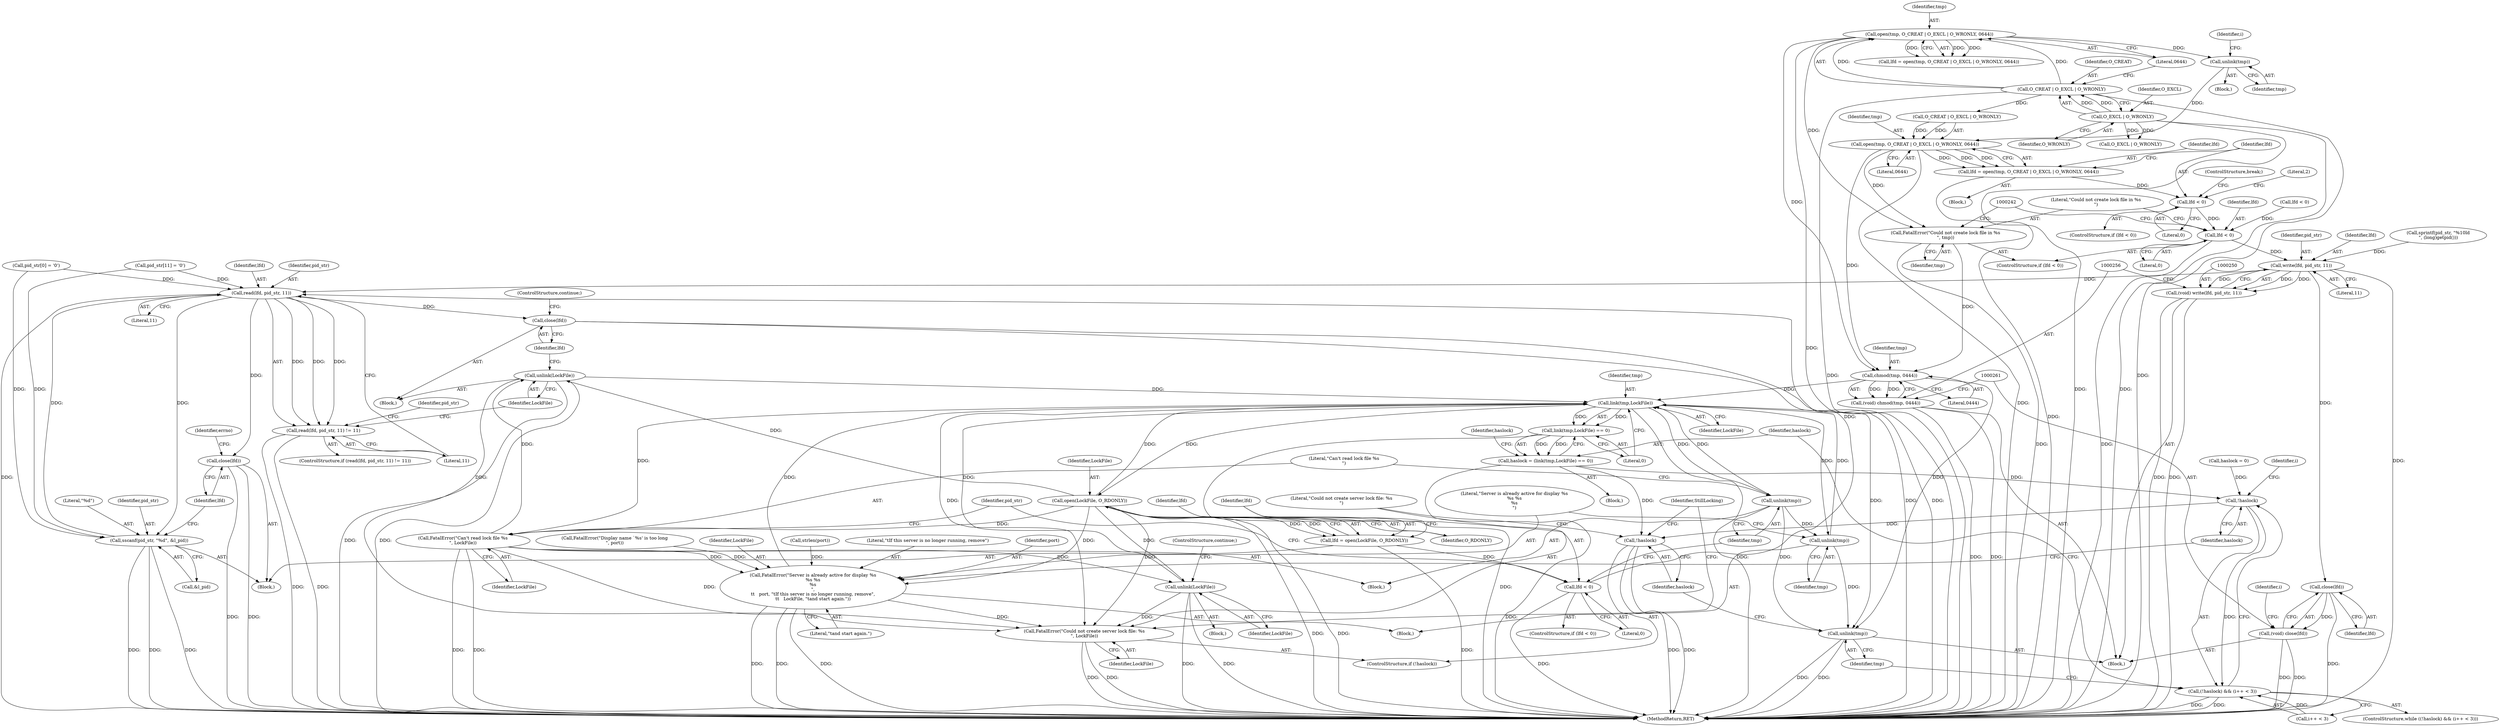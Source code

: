 digraph "0_xserver_6ba44b91e37622ef8c146d8f2ac92d708a18ed34@API" {
"1000204" [label="(Call,unlink(tmp))"];
"1000180" [label="(Call,open(tmp, O_CREAT | O_EXCL | O_WRONLY, 0644))"];
"1000182" [label="(Call,O_CREAT | O_EXCL | O_WRONLY)"];
"1000184" [label="(Call,O_EXCL | O_WRONLY)"];
"1000215" [label="(Call,open(tmp, O_CREAT | O_EXCL | O_WRONLY, 0644))"];
"1000213" [label="(Call,lfd = open(tmp, O_CREAT | O_EXCL | O_WRONLY, 0644))"];
"1000224" [label="(Call,lfd < 0)"];
"1000235" [label="(Call,lfd < 0)"];
"1000251" [label="(Call,write(lfd, pid_str, 11))"];
"1000249" [label="(Call,(void) write(lfd, pid_str, 11))"];
"1000262" [label="(Call,close(lfd))"];
"1000260" [label="(Call,(void) close(lfd))"];
"1000314" [label="(Call,read(lfd, pid_str, 11))"];
"1000313" [label="(Call,read(lfd, pid_str, 11) != 11)"];
"1000322" [label="(Call,close(lfd))"];
"1000330" [label="(Call,sscanf(pid_str, \"%d\", &l_pid))"];
"1000335" [label="(Call,close(lfd))"];
"1000238" [label="(Call,FatalError(\"Could not create lock file in %s\n\", tmp))"];
"1000257" [label="(Call,chmod(tmp, 0444))"];
"1000255" [label="(Call,(void) chmod(tmp, 0444))"];
"1000282" [label="(Call,link(tmp,LockFile))"];
"1000281" [label="(Call,link(tmp,LockFile) == 0)"];
"1000279" [label="(Call,haslock = (link(tmp,LockFile) == 0))"];
"1000272" [label="(Call,!haslock)"];
"1000271" [label="(Call,(!haslock) && (i++ < 3))"];
"1000382" [label="(Call,!haslock)"];
"1000294" [label="(Call,open(LockFile, O_RDONLY))"];
"1000292" [label="(Call,lfd = open(LockFile, O_RDONLY))"];
"1000298" [label="(Call,lfd < 0)"];
"1000304" [label="(Call,FatalError(\"Can't read lock file %s\n\", LockFile))"];
"1000320" [label="(Call,unlink(LockFile))"];
"1000384" [label="(Call,FatalError(\"Could not create server lock file: %s\n\", LockFile))"];
"1000354" [label="(Call,unlink(LockFile))"];
"1000373" [label="(Call,FatalError(\"Server is already active for display %s\n%s %s\n%s\n\",\n\t\t   port, \"\tIf this server is no longer running, remove\",\n\t\t   LockFile, \"\tand start again.\"))"];
"1000302" [label="(Call,unlink(tmp))"];
"1000371" [label="(Call,unlink(tmp))"];
"1000379" [label="(Call,unlink(tmp))"];
"1000219" [label="(Call,O_EXCL | O_WRONLY)"];
"1000263" [label="(Identifier,lfd)"];
"1000274" [label="(Call,i++ < 3)"];
"1000249" [label="(Call,(void) write(lfd, pid_str, 11))"];
"1000272" [label="(Call,!haslock)"];
"1000371" [label="(Call,unlink(tmp))"];
"1000384" [label="(Call,FatalError(\"Could not create server lock file: %s\n\", LockFile))"];
"1000378" [label="(Literal,\"\tand start again.\")"];
"1000257" [label="(Call,chmod(tmp, 0444))"];
"1000320" [label="(Call,unlink(LockFile))"];
"1000303" [label="(Identifier,tmp)"];
"1000213" [label="(Call,lfd = open(tmp, O_CREAT | O_EXCL | O_WRONLY, 0644))"];
"1000280" [label="(Identifier,haslock)"];
"1000297" [label="(ControlStructure,if (lfd < 0))"];
"1000291" [label="(Block,)"];
"1000165" [label="(Call,FatalError(\"Display name `%s' is too long\n\", port))"];
"1000292" [label="(Call,lfd = open(LockFile, O_RDONLY))"];
"1000377" [label="(Identifier,LockFile)"];
"1000281" [label="(Call,link(tmp,LockFile) == 0)"];
"1000154" [label="(Call,strlen(port))"];
"1000254" [label="(Literal,11)"];
"1000304" [label="(Call,FatalError(\"Can't read lock file %s\n\", LockFile))"];
"1000390" [label="(MethodReturn,RET)"];
"1000239" [label="(Literal,\"Could not create lock file in %s\n\")"];
"1000230" [label="(ControlStructure,break;)"];
"1000312" [label="(ControlStructure,if (read(lfd, pid_str, 11) != 11))"];
"1000282" [label="(Call,link(tmp,LockFile))"];
"1000270" [label="(ControlStructure,while ((!haslock) && (i++ < 3)))"];
"1000278" [label="(Block,)"];
"1000222" [label="(Literal,0644)"];
"1000186" [label="(Identifier,O_WRONLY)"];
"1000327" [label="(Identifier,pid_str)"];
"1000183" [label="(Identifier,O_CREAT)"];
"1000356" [label="(ControlStructure,continue;)"];
"1000380" [label="(Identifier,tmp)"];
"1000228" [label="(Literal,2)"];
"1000306" [label="(Identifier,LockFile)"];
"1000293" [label="(Identifier,lfd)"];
"1000185" [label="(Identifier,O_EXCL)"];
"1000300" [label="(Literal,0)"];
"1000382" [label="(Call,!haslock)"];
"1000374" [label="(Literal,\"Server is already active for display %s\n%s %s\n%s\n\")"];
"1000373" [label="(Call,FatalError(\"Server is already active for display %s\n%s %s\n%s\n\",\n\t\t   port, \"\tIf this server is no longer running, remove\",\n\t\t   LockFile, \"\tand start again.\"))"];
"1000243" [label="(Call,sprintf(pid_str, \"%10ld\n\", (long)getpid()))"];
"1000294" [label="(Call,open(LockFile, O_RDONLY))"];
"1000376" [label="(Literal,\"\tIf this server is no longer running, remove\")"];
"1000203" [label="(Block,)"];
"1000236" [label="(Identifier,lfd)"];
"1000309" [label="(Identifier,pid_str)"];
"1000283" [label="(Identifier,tmp)"];
"1000299" [label="(Identifier,lfd)"];
"1000205" [label="(Identifier,tmp)"];
"1000318" [label="(Literal,11)"];
"1000323" [label="(Identifier,lfd)"];
"1000260" [label="(Call,(void) close(lfd))"];
"1000184" [label="(Call,O_EXCL | O_WRONLY)"];
"1000307" [label="(Call,pid_str[0] = '\0')"];
"1000381" [label="(ControlStructure,if (!haslock))"];
"1000182" [label="(Call,O_CREAT | O_EXCL | O_WRONLY)"];
"1000385" [label="(Literal,\"Could not create server lock file: %s\n\")"];
"1000284" [label="(Identifier,LockFile)"];
"1000375" [label="(Identifier,port)"];
"1000313" [label="(Call,read(lfd, pid_str, 11) != 11)"];
"1000287" [label="(Identifier,haslock)"];
"1000259" [label="(Literal,0444)"];
"1000207" [label="(Identifier,i)"];
"1000235" [label="(Call,lfd < 0)"];
"1000332" [label="(Literal,\"%d\")"];
"1000237" [label="(Literal,0)"];
"1000267" [label="(Call,haslock = 0)"];
"1000298" [label="(Call,lfd < 0)"];
"1000333" [label="(Call,&l_pid)"];
"1000251" [label="(Call,write(lfd, pid_str, 11))"];
"1000217" [label="(Call,O_CREAT | O_EXCL | O_WRONLY)"];
"1000240" [label="(Identifier,tmp)"];
"1000324" [label="(ControlStructure,continue;)"];
"1000224" [label="(Call,lfd < 0)"];
"1000354" [label="(Call,unlink(LockFile))"];
"1000295" [label="(Identifier,LockFile)"];
"1000370" [label="(Block,)"];
"1000302" [label="(Call,unlink(tmp))"];
"1000111" [label="(Block,)"];
"1000225" [label="(Identifier,lfd)"];
"1000187" [label="(Literal,0644)"];
"1000215" [label="(Call,open(tmp, O_CREAT | O_EXCL | O_WRONLY, 0644))"];
"1000315" [label="(Identifier,lfd)"];
"1000279" [label="(Call,haslock = (link(tmp,LockFile) == 0))"];
"1000317" [label="(Literal,11)"];
"1000296" [label="(Identifier,O_RDONLY)"];
"1000181" [label="(Identifier,tmp)"];
"1000200" [label="(Call,lfd < 0)"];
"1000314" [label="(Call,read(lfd, pid_str, 11))"];
"1000330" [label="(Call,sscanf(pid_str, \"%d\", &l_pid))"];
"1000338" [label="(Identifier,errno)"];
"1000322" [label="(Call,close(lfd))"];
"1000325" [label="(Call,pid_str[11] = '\0')"];
"1000180" [label="(Call,open(tmp, O_CREAT | O_EXCL | O_WRONLY, 0644))"];
"1000223" [label="(ControlStructure,if (lfd < 0))"];
"1000253" [label="(Identifier,pid_str)"];
"1000234" [label="(ControlStructure,if (lfd < 0))"];
"1000388" [label="(Identifier,StillLocking)"];
"1000273" [label="(Identifier,haslock)"];
"1000331" [label="(Identifier,pid_str)"];
"1000386" [label="(Identifier,LockFile)"];
"1000265" [label="(Identifier,i)"];
"1000271" [label="(Call,(!haslock) && (i++ < 3))"];
"1000204" [label="(Call,unlink(tmp))"];
"1000214" [label="(Identifier,lfd)"];
"1000216" [label="(Identifier,tmp)"];
"1000383" [label="(Identifier,haslock)"];
"1000262" [label="(Call,close(lfd))"];
"1000210" [label="(Block,)"];
"1000258" [label="(Identifier,tmp)"];
"1000305" [label="(Literal,\"Can't read lock file %s\n\")"];
"1000372" [label="(Identifier,tmp)"];
"1000178" [label="(Call,lfd = open(tmp, O_CREAT | O_EXCL | O_WRONLY, 0644))"];
"1000301" [label="(Block,)"];
"1000238" [label="(Call,FatalError(\"Could not create lock file in %s\n\", tmp))"];
"1000335" [label="(Call,close(lfd))"];
"1000355" [label="(Identifier,LockFile)"];
"1000379" [label="(Call,unlink(tmp))"];
"1000285" [label="(Literal,0)"];
"1000316" [label="(Identifier,pid_str)"];
"1000321" [label="(Identifier,LockFile)"];
"1000319" [label="(Block,)"];
"1000252" [label="(Identifier,lfd)"];
"1000336" [label="(Identifier,lfd)"];
"1000353" [label="(Block,)"];
"1000276" [label="(Identifier,i)"];
"1000226" [label="(Literal,0)"];
"1000255" [label="(Call,(void) chmod(tmp, 0444))"];
"1000204" -> "1000203"  [label="AST: "];
"1000204" -> "1000205"  [label="CFG: "];
"1000205" -> "1000204"  [label="AST: "];
"1000207" -> "1000204"  [label="CFG: "];
"1000180" -> "1000204"  [label="DDG: "];
"1000204" -> "1000215"  [label="DDG: "];
"1000180" -> "1000178"  [label="AST: "];
"1000180" -> "1000187"  [label="CFG: "];
"1000181" -> "1000180"  [label="AST: "];
"1000182" -> "1000180"  [label="AST: "];
"1000187" -> "1000180"  [label="AST: "];
"1000178" -> "1000180"  [label="CFG: "];
"1000180" -> "1000390"  [label="DDG: "];
"1000180" -> "1000178"  [label="DDG: "];
"1000180" -> "1000178"  [label="DDG: "];
"1000180" -> "1000178"  [label="DDG: "];
"1000182" -> "1000180"  [label="DDG: "];
"1000182" -> "1000180"  [label="DDG: "];
"1000180" -> "1000238"  [label="DDG: "];
"1000180" -> "1000257"  [label="DDG: "];
"1000182" -> "1000184"  [label="CFG: "];
"1000183" -> "1000182"  [label="AST: "];
"1000184" -> "1000182"  [label="AST: "];
"1000187" -> "1000182"  [label="CFG: "];
"1000182" -> "1000390"  [label="DDG: "];
"1000182" -> "1000390"  [label="DDG: "];
"1000184" -> "1000182"  [label="DDG: "];
"1000184" -> "1000182"  [label="DDG: "];
"1000182" -> "1000217"  [label="DDG: "];
"1000184" -> "1000186"  [label="CFG: "];
"1000185" -> "1000184"  [label="AST: "];
"1000186" -> "1000184"  [label="AST: "];
"1000184" -> "1000390"  [label="DDG: "];
"1000184" -> "1000390"  [label="DDG: "];
"1000184" -> "1000219"  [label="DDG: "];
"1000184" -> "1000219"  [label="DDG: "];
"1000215" -> "1000213"  [label="AST: "];
"1000215" -> "1000222"  [label="CFG: "];
"1000216" -> "1000215"  [label="AST: "];
"1000217" -> "1000215"  [label="AST: "];
"1000222" -> "1000215"  [label="AST: "];
"1000213" -> "1000215"  [label="CFG: "];
"1000215" -> "1000390"  [label="DDG: "];
"1000215" -> "1000213"  [label="DDG: "];
"1000215" -> "1000213"  [label="DDG: "];
"1000215" -> "1000213"  [label="DDG: "];
"1000217" -> "1000215"  [label="DDG: "];
"1000217" -> "1000215"  [label="DDG: "];
"1000215" -> "1000238"  [label="DDG: "];
"1000215" -> "1000257"  [label="DDG: "];
"1000213" -> "1000210"  [label="AST: "];
"1000214" -> "1000213"  [label="AST: "];
"1000225" -> "1000213"  [label="CFG: "];
"1000213" -> "1000390"  [label="DDG: "];
"1000213" -> "1000224"  [label="DDG: "];
"1000224" -> "1000223"  [label="AST: "];
"1000224" -> "1000226"  [label="CFG: "];
"1000225" -> "1000224"  [label="AST: "];
"1000226" -> "1000224"  [label="AST: "];
"1000228" -> "1000224"  [label="CFG: "];
"1000230" -> "1000224"  [label="CFG: "];
"1000224" -> "1000235"  [label="DDG: "];
"1000235" -> "1000234"  [label="AST: "];
"1000235" -> "1000237"  [label="CFG: "];
"1000236" -> "1000235"  [label="AST: "];
"1000237" -> "1000235"  [label="AST: "];
"1000239" -> "1000235"  [label="CFG: "];
"1000242" -> "1000235"  [label="CFG: "];
"1000235" -> "1000390"  [label="DDG: "];
"1000200" -> "1000235"  [label="DDG: "];
"1000235" -> "1000251"  [label="DDG: "];
"1000251" -> "1000249"  [label="AST: "];
"1000251" -> "1000254"  [label="CFG: "];
"1000252" -> "1000251"  [label="AST: "];
"1000253" -> "1000251"  [label="AST: "];
"1000254" -> "1000251"  [label="AST: "];
"1000249" -> "1000251"  [label="CFG: "];
"1000251" -> "1000390"  [label="DDG: "];
"1000251" -> "1000249"  [label="DDG: "];
"1000251" -> "1000249"  [label="DDG: "];
"1000251" -> "1000249"  [label="DDG: "];
"1000243" -> "1000251"  [label="DDG: "];
"1000251" -> "1000262"  [label="DDG: "];
"1000251" -> "1000314"  [label="DDG: "];
"1000249" -> "1000111"  [label="AST: "];
"1000250" -> "1000249"  [label="AST: "];
"1000256" -> "1000249"  [label="CFG: "];
"1000249" -> "1000390"  [label="DDG: "];
"1000249" -> "1000390"  [label="DDG: "];
"1000262" -> "1000260"  [label="AST: "];
"1000262" -> "1000263"  [label="CFG: "];
"1000263" -> "1000262"  [label="AST: "];
"1000260" -> "1000262"  [label="CFG: "];
"1000262" -> "1000390"  [label="DDG: "];
"1000262" -> "1000260"  [label="DDG: "];
"1000260" -> "1000111"  [label="AST: "];
"1000261" -> "1000260"  [label="AST: "];
"1000265" -> "1000260"  [label="CFG: "];
"1000260" -> "1000390"  [label="DDG: "];
"1000260" -> "1000390"  [label="DDG: "];
"1000314" -> "1000313"  [label="AST: "];
"1000314" -> "1000317"  [label="CFG: "];
"1000315" -> "1000314"  [label="AST: "];
"1000316" -> "1000314"  [label="AST: "];
"1000317" -> "1000314"  [label="AST: "];
"1000318" -> "1000314"  [label="CFG: "];
"1000314" -> "1000390"  [label="DDG: "];
"1000314" -> "1000313"  [label="DDG: "];
"1000314" -> "1000313"  [label="DDG: "];
"1000314" -> "1000313"  [label="DDG: "];
"1000298" -> "1000314"  [label="DDG: "];
"1000325" -> "1000314"  [label="DDG: "];
"1000330" -> "1000314"  [label="DDG: "];
"1000307" -> "1000314"  [label="DDG: "];
"1000314" -> "1000322"  [label="DDG: "];
"1000314" -> "1000330"  [label="DDG: "];
"1000314" -> "1000335"  [label="DDG: "];
"1000313" -> "1000312"  [label="AST: "];
"1000313" -> "1000318"  [label="CFG: "];
"1000318" -> "1000313"  [label="AST: "];
"1000321" -> "1000313"  [label="CFG: "];
"1000327" -> "1000313"  [label="CFG: "];
"1000313" -> "1000390"  [label="DDG: "];
"1000313" -> "1000390"  [label="DDG: "];
"1000322" -> "1000319"  [label="AST: "];
"1000322" -> "1000323"  [label="CFG: "];
"1000323" -> "1000322"  [label="AST: "];
"1000324" -> "1000322"  [label="CFG: "];
"1000322" -> "1000390"  [label="DDG: "];
"1000322" -> "1000390"  [label="DDG: "];
"1000330" -> "1000291"  [label="AST: "];
"1000330" -> "1000333"  [label="CFG: "];
"1000331" -> "1000330"  [label="AST: "];
"1000332" -> "1000330"  [label="AST: "];
"1000333" -> "1000330"  [label="AST: "];
"1000336" -> "1000330"  [label="CFG: "];
"1000330" -> "1000390"  [label="DDG: "];
"1000330" -> "1000390"  [label="DDG: "];
"1000330" -> "1000390"  [label="DDG: "];
"1000325" -> "1000330"  [label="DDG: "];
"1000307" -> "1000330"  [label="DDG: "];
"1000335" -> "1000291"  [label="AST: "];
"1000335" -> "1000336"  [label="CFG: "];
"1000336" -> "1000335"  [label="AST: "];
"1000338" -> "1000335"  [label="CFG: "];
"1000335" -> "1000390"  [label="DDG: "];
"1000335" -> "1000390"  [label="DDG: "];
"1000238" -> "1000234"  [label="AST: "];
"1000238" -> "1000240"  [label="CFG: "];
"1000239" -> "1000238"  [label="AST: "];
"1000240" -> "1000238"  [label="AST: "];
"1000242" -> "1000238"  [label="CFG: "];
"1000238" -> "1000390"  [label="DDG: "];
"1000238" -> "1000257"  [label="DDG: "];
"1000257" -> "1000255"  [label="AST: "];
"1000257" -> "1000259"  [label="CFG: "];
"1000258" -> "1000257"  [label="AST: "];
"1000259" -> "1000257"  [label="AST: "];
"1000255" -> "1000257"  [label="CFG: "];
"1000257" -> "1000255"  [label="DDG: "];
"1000257" -> "1000255"  [label="DDG: "];
"1000257" -> "1000282"  [label="DDG: "];
"1000257" -> "1000379"  [label="DDG: "];
"1000255" -> "1000111"  [label="AST: "];
"1000256" -> "1000255"  [label="AST: "];
"1000261" -> "1000255"  [label="CFG: "];
"1000255" -> "1000390"  [label="DDG: "];
"1000255" -> "1000390"  [label="DDG: "];
"1000282" -> "1000281"  [label="AST: "];
"1000282" -> "1000284"  [label="CFG: "];
"1000283" -> "1000282"  [label="AST: "];
"1000284" -> "1000282"  [label="AST: "];
"1000285" -> "1000282"  [label="CFG: "];
"1000282" -> "1000390"  [label="DDG: "];
"1000282" -> "1000281"  [label="DDG: "];
"1000282" -> "1000281"  [label="DDG: "];
"1000302" -> "1000282"  [label="DDG: "];
"1000371" -> "1000282"  [label="DDG: "];
"1000373" -> "1000282"  [label="DDG: "];
"1000304" -> "1000282"  [label="DDG: "];
"1000294" -> "1000282"  [label="DDG: "];
"1000320" -> "1000282"  [label="DDG: "];
"1000354" -> "1000282"  [label="DDG: "];
"1000282" -> "1000294"  [label="DDG: "];
"1000282" -> "1000302"  [label="DDG: "];
"1000282" -> "1000371"  [label="DDG: "];
"1000282" -> "1000379"  [label="DDG: "];
"1000282" -> "1000384"  [label="DDG: "];
"1000281" -> "1000279"  [label="AST: "];
"1000281" -> "1000285"  [label="CFG: "];
"1000285" -> "1000281"  [label="AST: "];
"1000279" -> "1000281"  [label="CFG: "];
"1000281" -> "1000390"  [label="DDG: "];
"1000281" -> "1000279"  [label="DDG: "];
"1000281" -> "1000279"  [label="DDG: "];
"1000279" -> "1000278"  [label="AST: "];
"1000280" -> "1000279"  [label="AST: "];
"1000287" -> "1000279"  [label="CFG: "];
"1000279" -> "1000390"  [label="DDG: "];
"1000279" -> "1000272"  [label="DDG: "];
"1000279" -> "1000382"  [label="DDG: "];
"1000272" -> "1000271"  [label="AST: "];
"1000272" -> "1000273"  [label="CFG: "];
"1000273" -> "1000272"  [label="AST: "];
"1000276" -> "1000272"  [label="CFG: "];
"1000271" -> "1000272"  [label="CFG: "];
"1000272" -> "1000271"  [label="DDG: "];
"1000267" -> "1000272"  [label="DDG: "];
"1000272" -> "1000382"  [label="DDG: "];
"1000271" -> "1000270"  [label="AST: "];
"1000271" -> "1000274"  [label="CFG: "];
"1000274" -> "1000271"  [label="AST: "];
"1000280" -> "1000271"  [label="CFG: "];
"1000380" -> "1000271"  [label="CFG: "];
"1000271" -> "1000390"  [label="DDG: "];
"1000271" -> "1000390"  [label="DDG: "];
"1000274" -> "1000271"  [label="DDG: "];
"1000382" -> "1000381"  [label="AST: "];
"1000382" -> "1000383"  [label="CFG: "];
"1000383" -> "1000382"  [label="AST: "];
"1000385" -> "1000382"  [label="CFG: "];
"1000388" -> "1000382"  [label="CFG: "];
"1000382" -> "1000390"  [label="DDG: "];
"1000382" -> "1000390"  [label="DDG: "];
"1000294" -> "1000292"  [label="AST: "];
"1000294" -> "1000296"  [label="CFG: "];
"1000295" -> "1000294"  [label="AST: "];
"1000296" -> "1000294"  [label="AST: "];
"1000292" -> "1000294"  [label="CFG: "];
"1000294" -> "1000390"  [label="DDG: "];
"1000294" -> "1000390"  [label="DDG: "];
"1000294" -> "1000292"  [label="DDG: "];
"1000294" -> "1000292"  [label="DDG: "];
"1000294" -> "1000304"  [label="DDG: "];
"1000294" -> "1000320"  [label="DDG: "];
"1000294" -> "1000354"  [label="DDG: "];
"1000294" -> "1000373"  [label="DDG: "];
"1000294" -> "1000384"  [label="DDG: "];
"1000292" -> "1000291"  [label="AST: "];
"1000293" -> "1000292"  [label="AST: "];
"1000299" -> "1000292"  [label="CFG: "];
"1000292" -> "1000390"  [label="DDG: "];
"1000292" -> "1000298"  [label="DDG: "];
"1000298" -> "1000297"  [label="AST: "];
"1000298" -> "1000300"  [label="CFG: "];
"1000299" -> "1000298"  [label="AST: "];
"1000300" -> "1000298"  [label="AST: "];
"1000303" -> "1000298"  [label="CFG: "];
"1000309" -> "1000298"  [label="CFG: "];
"1000298" -> "1000390"  [label="DDG: "];
"1000304" -> "1000301"  [label="AST: "];
"1000304" -> "1000306"  [label="CFG: "];
"1000305" -> "1000304"  [label="AST: "];
"1000306" -> "1000304"  [label="AST: "];
"1000309" -> "1000304"  [label="CFG: "];
"1000304" -> "1000390"  [label="DDG: "];
"1000304" -> "1000390"  [label="DDG: "];
"1000304" -> "1000320"  [label="DDG: "];
"1000304" -> "1000354"  [label="DDG: "];
"1000304" -> "1000373"  [label="DDG: "];
"1000304" -> "1000384"  [label="DDG: "];
"1000320" -> "1000319"  [label="AST: "];
"1000320" -> "1000321"  [label="CFG: "];
"1000321" -> "1000320"  [label="AST: "];
"1000323" -> "1000320"  [label="CFG: "];
"1000320" -> "1000390"  [label="DDG: "];
"1000320" -> "1000390"  [label="DDG: "];
"1000320" -> "1000384"  [label="DDG: "];
"1000384" -> "1000381"  [label="AST: "];
"1000384" -> "1000386"  [label="CFG: "];
"1000385" -> "1000384"  [label="AST: "];
"1000386" -> "1000384"  [label="AST: "];
"1000388" -> "1000384"  [label="CFG: "];
"1000384" -> "1000390"  [label="DDG: "];
"1000384" -> "1000390"  [label="DDG: "];
"1000373" -> "1000384"  [label="DDG: "];
"1000354" -> "1000384"  [label="DDG: "];
"1000354" -> "1000353"  [label="AST: "];
"1000354" -> "1000355"  [label="CFG: "];
"1000355" -> "1000354"  [label="AST: "];
"1000356" -> "1000354"  [label="CFG: "];
"1000354" -> "1000390"  [label="DDG: "];
"1000354" -> "1000390"  [label="DDG: "];
"1000373" -> "1000370"  [label="AST: "];
"1000373" -> "1000378"  [label="CFG: "];
"1000374" -> "1000373"  [label="AST: "];
"1000375" -> "1000373"  [label="AST: "];
"1000376" -> "1000373"  [label="AST: "];
"1000377" -> "1000373"  [label="AST: "];
"1000378" -> "1000373"  [label="AST: "];
"1000273" -> "1000373"  [label="CFG: "];
"1000373" -> "1000390"  [label="DDG: "];
"1000373" -> "1000390"  [label="DDG: "];
"1000373" -> "1000390"  [label="DDG: "];
"1000154" -> "1000373"  [label="DDG: "];
"1000165" -> "1000373"  [label="DDG: "];
"1000302" -> "1000301"  [label="AST: "];
"1000302" -> "1000303"  [label="CFG: "];
"1000303" -> "1000302"  [label="AST: "];
"1000305" -> "1000302"  [label="CFG: "];
"1000302" -> "1000371"  [label="DDG: "];
"1000302" -> "1000379"  [label="DDG: "];
"1000371" -> "1000370"  [label="AST: "];
"1000371" -> "1000372"  [label="CFG: "];
"1000372" -> "1000371"  [label="AST: "];
"1000374" -> "1000371"  [label="CFG: "];
"1000371" -> "1000379"  [label="DDG: "];
"1000379" -> "1000111"  [label="AST: "];
"1000379" -> "1000380"  [label="CFG: "];
"1000380" -> "1000379"  [label="AST: "];
"1000383" -> "1000379"  [label="CFG: "];
"1000379" -> "1000390"  [label="DDG: "];
"1000379" -> "1000390"  [label="DDG: "];
}
